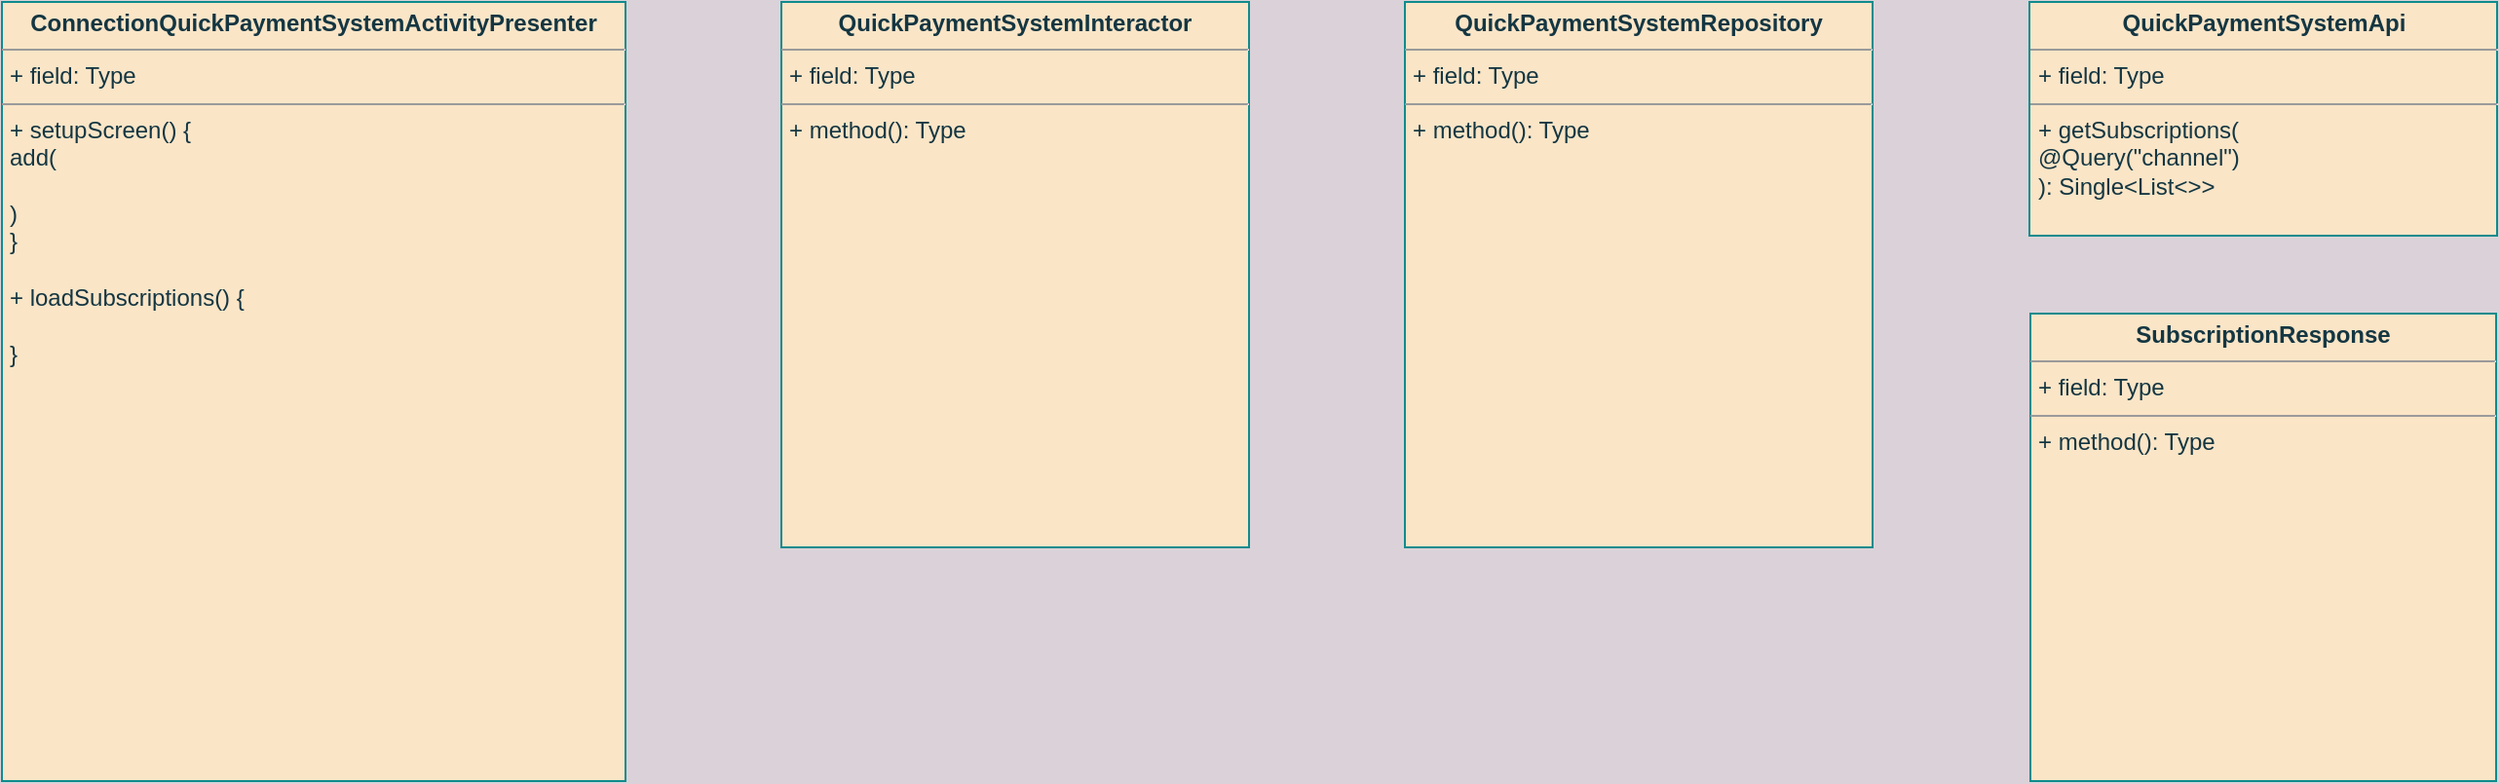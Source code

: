 <mxfile version="20.0.1" type="github">
  <diagram id="REd2az73bZLLk8C03Xev" name="Page-1">
    <mxGraphModel dx="652" dy="441" grid="1" gridSize="10" guides="1" tooltips="1" connect="1" arrows="1" fold="1" page="1" pageScale="1" pageWidth="827" pageHeight="1169" background="#DAD2D8" math="0" shadow="0">
      <root>
        <mxCell id="0" />
        <mxCell id="1" parent="0" />
        <mxCell id="EO5f5xAux6SPSBFMG4Oc-1" value="&lt;p style=&quot;margin:0px;margin-top:4px;text-align:center;&quot;&gt;&lt;b&gt;ConnectionQuickPaymentSystemActivityPresenter&lt;/b&gt;&lt;/p&gt;&lt;hr size=&quot;1&quot;&gt;&lt;p style=&quot;margin:0px;margin-left:4px;&quot;&gt;+ field: Type&lt;/p&gt;&lt;hr size=&quot;1&quot;&gt;&lt;p style=&quot;margin:0px;margin-left:4px;&quot;&gt;+ setupScreen() {&lt;/p&gt;&lt;p style=&quot;margin:0px;margin-left:4px;&quot;&gt;add(&lt;/p&gt;&lt;p style=&quot;margin:0px;margin-left:4px;&quot;&gt;&lt;br&gt;&lt;/p&gt;&lt;p style=&quot;margin:0px;margin-left:4px;&quot;&gt;)&lt;br&gt;&lt;/p&gt;&lt;p style=&quot;margin:0px;margin-left:4px;&quot;&gt;}&lt;/p&gt;&lt;p style=&quot;margin:0px;margin-left:4px;&quot;&gt;&lt;br&gt;&lt;/p&gt;&lt;p style=&quot;margin:0px;margin-left:4px;&quot;&gt;+ loadSubscriptions() {&lt;/p&gt;&lt;p style=&quot;margin:0px;margin-left:4px;&quot;&gt;&lt;br&gt;&lt;/p&gt;&lt;p style=&quot;margin:0px;margin-left:4px;&quot;&gt;}&lt;br&gt;&lt;/p&gt;" style="verticalAlign=top;align=left;overflow=fill;fontSize=12;fontFamily=Helvetica;html=1;rounded=0;sketch=0;fontColor=#143642;strokeColor=#0F8B8D;fillColor=#FAE5C7;" vertex="1" parent="1">
          <mxGeometry x="80" y="80" width="320" height="400" as="geometry" />
        </mxCell>
        <mxCell id="EO5f5xAux6SPSBFMG4Oc-2" value="&lt;p style=&quot;margin:0px;margin-top:4px;text-align:center;&quot;&gt;&lt;b&gt;QuickPaymentSystemInteractor&lt;/b&gt;&lt;/p&gt;&lt;hr size=&quot;1&quot;&gt;&lt;p style=&quot;margin:0px;margin-left:4px;&quot;&gt;+ field: Type&lt;/p&gt;&lt;hr size=&quot;1&quot;&gt;&lt;p style=&quot;margin:0px;margin-left:4px;&quot;&gt;+ method(): Type&lt;/p&gt;" style="verticalAlign=top;align=left;overflow=fill;fontSize=12;fontFamily=Helvetica;html=1;rounded=0;sketch=0;fontColor=#143642;strokeColor=#0F8B8D;fillColor=#FAE5C7;" vertex="1" parent="1">
          <mxGeometry x="480" y="80" width="240" height="280" as="geometry" />
        </mxCell>
        <mxCell id="EO5f5xAux6SPSBFMG4Oc-3" value="&lt;p style=&quot;margin:0px;margin-top:4px;text-align:center;&quot;&gt;&lt;b&gt;QuickPaymentSystemRepository&lt;/b&gt;&lt;/p&gt;&lt;hr size=&quot;1&quot;&gt;&lt;p style=&quot;margin:0px;margin-left:4px;&quot;&gt;+ field: Type&lt;/p&gt;&lt;hr size=&quot;1&quot;&gt;&lt;p style=&quot;margin:0px;margin-left:4px;&quot;&gt;+ method(): Type&lt;/p&gt;" style="verticalAlign=top;align=left;overflow=fill;fontSize=12;fontFamily=Helvetica;html=1;rounded=0;sketch=0;fontColor=#143642;strokeColor=#0F8B8D;fillColor=#FAE5C7;" vertex="1" parent="1">
          <mxGeometry x="800" y="80" width="240" height="280" as="geometry" />
        </mxCell>
        <mxCell id="EO5f5xAux6SPSBFMG4Oc-4" value="&lt;p style=&quot;margin:0px;margin-top:4px;text-align:center;&quot;&gt;&lt;b&gt;QuickPaymentSystemApi&lt;/b&gt;&lt;/p&gt;&lt;hr size=&quot;1&quot;&gt;&lt;p style=&quot;margin:0px;margin-left:4px;&quot;&gt;+ field: Type&lt;/p&gt;&lt;hr size=&quot;1&quot;&gt;&lt;p style=&quot;margin:0px;margin-left:4px;&quot;&gt;+ getSubscriptions(&lt;/p&gt;&lt;p style=&quot;margin:0px;margin-left:4px;&quot;&gt;@Query(&quot;channel&quot;)&lt;/p&gt;&lt;p style=&quot;margin:0px;margin-left:4px;&quot;&gt;): Single&amp;lt;List&amp;lt;&amp;gt;&amp;gt;&lt;/p&gt;" style="verticalAlign=top;align=left;overflow=fill;fontSize=12;fontFamily=Helvetica;html=1;rounded=0;sketch=0;fontColor=#143642;strokeColor=#0F8B8D;fillColor=#FAE5C7;" vertex="1" parent="1">
          <mxGeometry x="1120.5" y="80" width="240" height="120" as="geometry" />
        </mxCell>
        <mxCell id="EO5f5xAux6SPSBFMG4Oc-5" value="&lt;p style=&quot;margin:0px;margin-top:4px;text-align:center;&quot;&gt;&lt;b&gt;SubscriptionResponse&lt;/b&gt;&lt;/p&gt;&lt;hr size=&quot;1&quot;&gt;&lt;p style=&quot;margin:0px;margin-left:4px;&quot;&gt;+ field: Type&lt;/p&gt;&lt;hr size=&quot;1&quot;&gt;&lt;p style=&quot;margin:0px;margin-left:4px;&quot;&gt;+ method(): Type&lt;/p&gt;" style="verticalAlign=top;align=left;overflow=fill;fontSize=12;fontFamily=Helvetica;html=1;rounded=0;sketch=0;fontColor=#143642;strokeColor=#0F8B8D;fillColor=#FAE5C7;" vertex="1" parent="1">
          <mxGeometry x="1121" y="240" width="239" height="240" as="geometry" />
        </mxCell>
      </root>
    </mxGraphModel>
  </diagram>
</mxfile>
